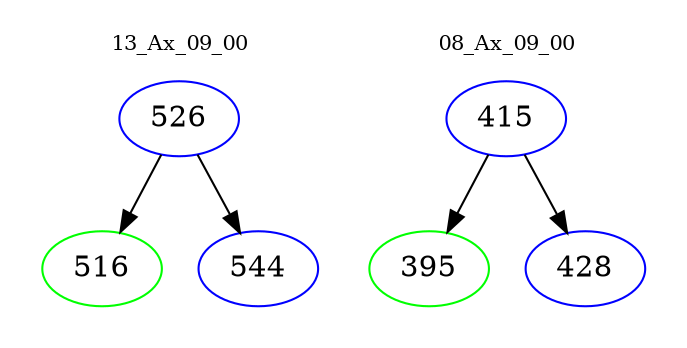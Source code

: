 digraph{
subgraph cluster_0 {
color = white
label = "13_Ax_09_00";
fontsize=10;
T0_526 [label="526", color="blue"]
T0_526 -> T0_516 [color="black"]
T0_516 [label="516", color="green"]
T0_526 -> T0_544 [color="black"]
T0_544 [label="544", color="blue"]
}
subgraph cluster_1 {
color = white
label = "08_Ax_09_00";
fontsize=10;
T1_415 [label="415", color="blue"]
T1_415 -> T1_395 [color="black"]
T1_395 [label="395", color="green"]
T1_415 -> T1_428 [color="black"]
T1_428 [label="428", color="blue"]
}
}
